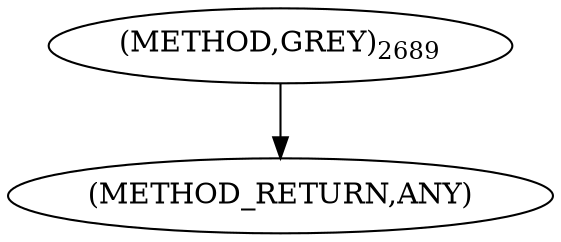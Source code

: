 digraph "GREY" {  
"100694" [label = <(METHOD,GREY)<SUB>2689</SUB>> ]
"100696" [label = <(METHOD_RETURN,ANY)> ]
  "100694" -> "100696" 
}
